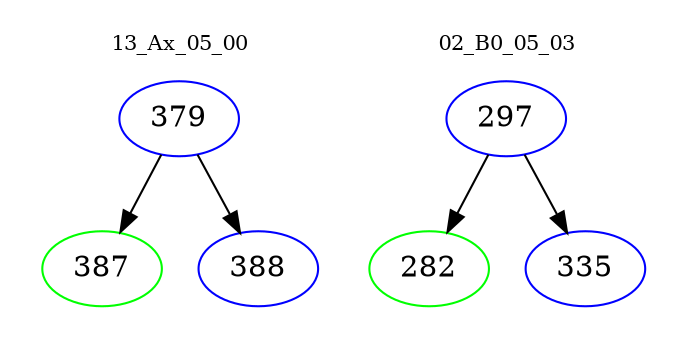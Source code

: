 digraph{
subgraph cluster_0 {
color = white
label = "13_Ax_05_00";
fontsize=10;
T0_379 [label="379", color="blue"]
T0_379 -> T0_387 [color="black"]
T0_387 [label="387", color="green"]
T0_379 -> T0_388 [color="black"]
T0_388 [label="388", color="blue"]
}
subgraph cluster_1 {
color = white
label = "02_B0_05_03";
fontsize=10;
T1_297 [label="297", color="blue"]
T1_297 -> T1_282 [color="black"]
T1_282 [label="282", color="green"]
T1_297 -> T1_335 [color="black"]
T1_335 [label="335", color="blue"]
}
}
